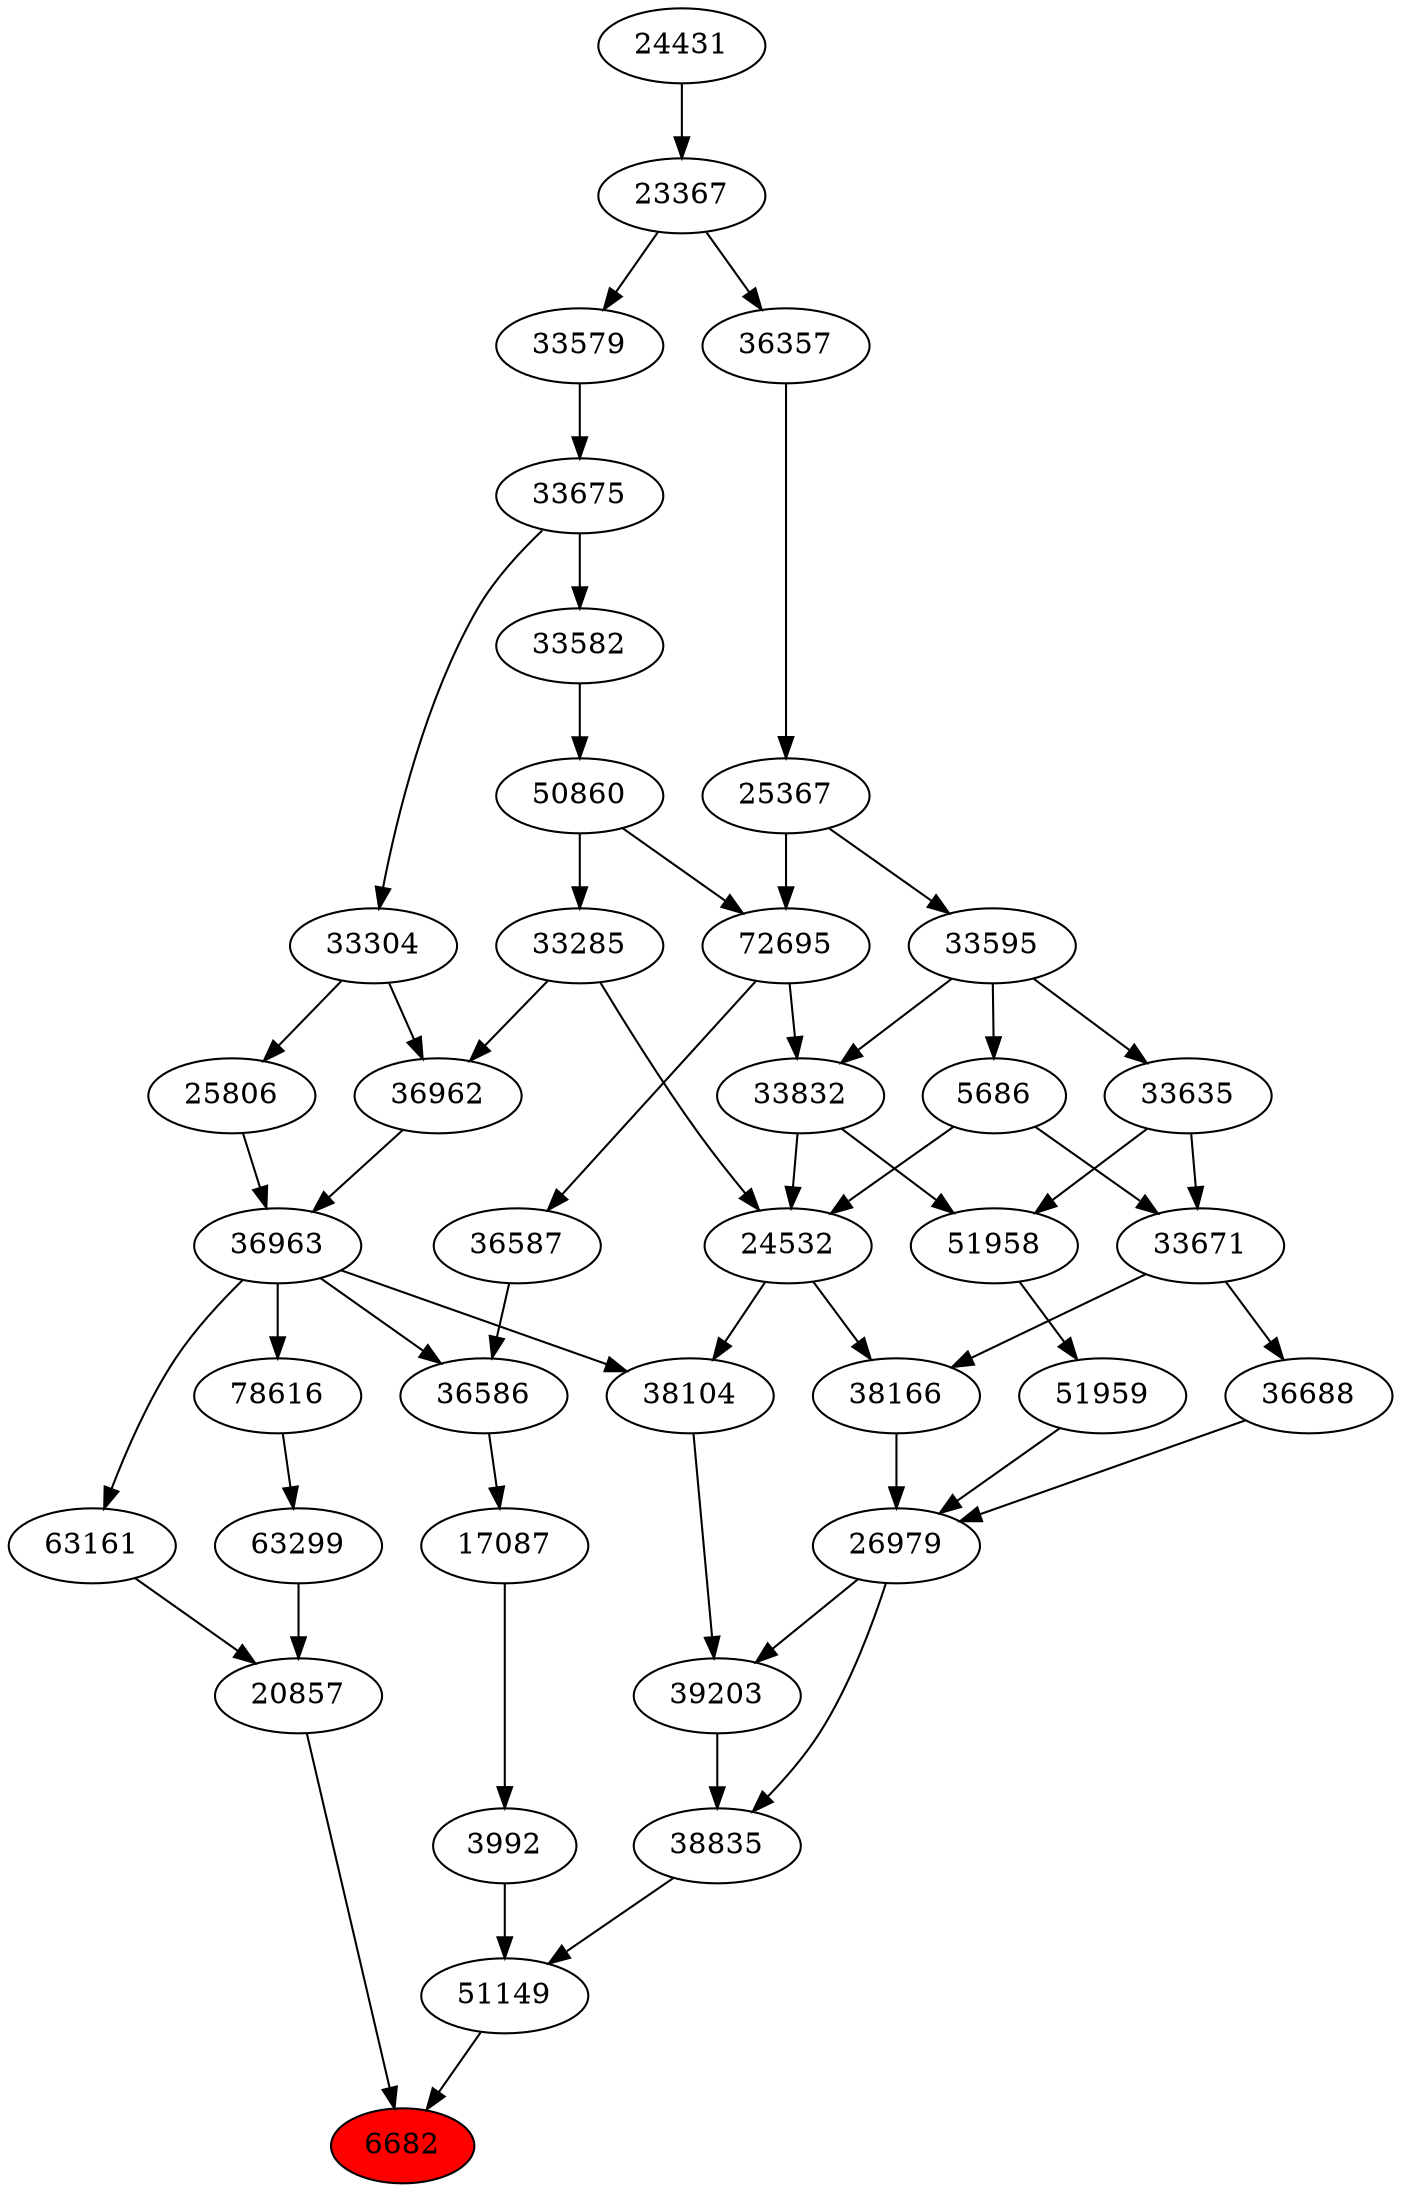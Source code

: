 strict digraph{ 
6682 [label="6682" fillcolor=red style=filled]
20857 -> 6682
51149 -> 6682
20857 [label="20857"]
63161 -> 20857
63299 -> 20857
51149 [label="51149"]
38835 -> 51149
3992 -> 51149
63161 [label="63161"]
36963 -> 63161
63299 [label="63299"]
78616 -> 63299
38835 [label="38835"]
26979 -> 38835
39203 -> 38835
3992 [label="3992"]
17087 -> 3992
36963 [label="36963"]
36962 -> 36963
25806 -> 36963
78616 [label="78616"]
36963 -> 78616
26979 [label="26979"]
36688 -> 26979
38166 -> 26979
51959 -> 26979
39203 [label="39203"]
38104 -> 39203
26979 -> 39203
17087 [label="17087"]
36586 -> 17087
36962 [label="36962"]
33285 -> 36962
33304 -> 36962
25806 [label="25806"]
33304 -> 25806
36688 [label="36688"]
33671 -> 36688
38166 [label="38166"]
24532 -> 38166
33671 -> 38166
51959 [label="51959"]
51958 -> 51959
38104 [label="38104"]
24532 -> 38104
36963 -> 38104
36586 [label="36586"]
36587 -> 36586
36963 -> 36586
33285 [label="33285"]
50860 -> 33285
33304 [label="33304"]
33675 -> 33304
33671 [label="33671"]
5686 -> 33671
33635 -> 33671
24532 [label="24532"]
33285 -> 24532
5686 -> 24532
33832 -> 24532
51958 [label="51958"]
33832 -> 51958
33635 -> 51958
36587 [label="36587"]
72695 -> 36587
50860 [label="50860"]
33582 -> 50860
33675 [label="33675"]
33579 -> 33675
5686 [label="5686"]
33595 -> 5686
33635 [label="33635"]
33595 -> 33635
33832 [label="33832"]
72695 -> 33832
33595 -> 33832
72695 [label="72695"]
50860 -> 72695
25367 -> 72695
33582 [label="33582"]
33675 -> 33582
33579 [label="33579"]
23367 -> 33579
33595 [label="33595"]
25367 -> 33595
25367 [label="25367"]
36357 -> 25367
23367 [label="23367"]
24431 -> 23367
36357 [label="36357"]
23367 -> 36357
24431 [label="24431"]
}